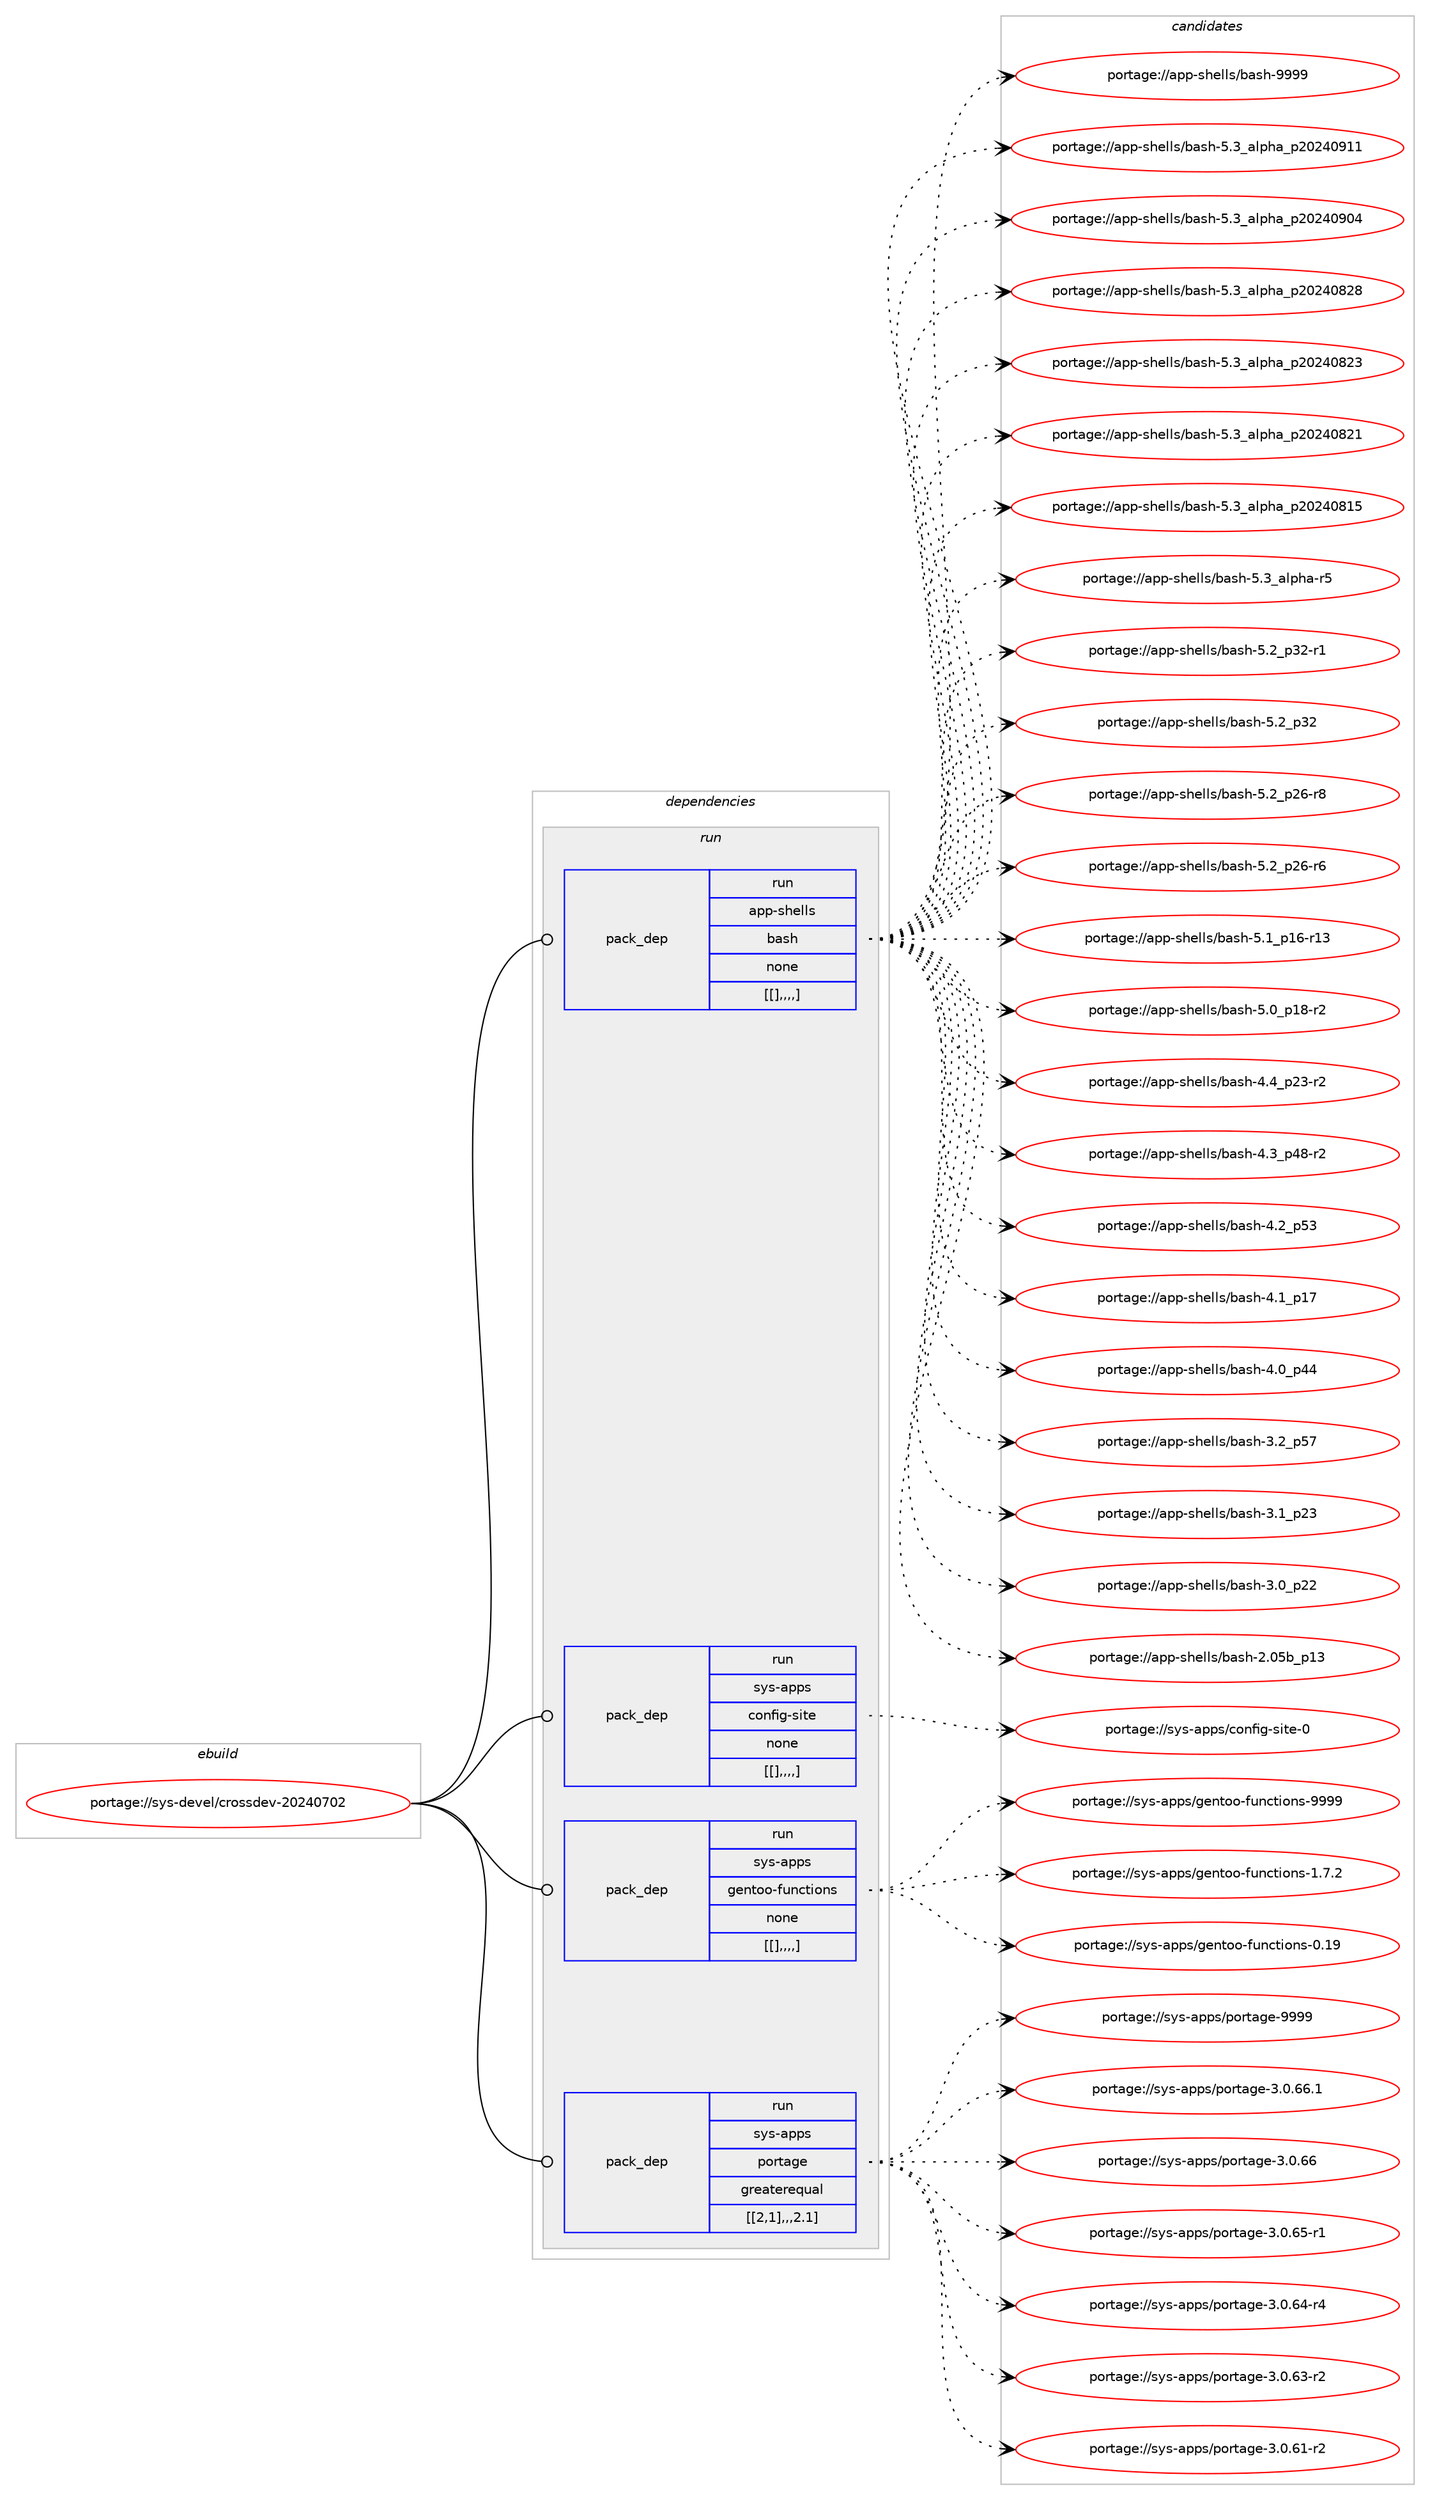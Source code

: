digraph prolog {

# *************
# Graph options
# *************

newrank=true;
concentrate=true;
compound=true;
graph [rankdir=LR,fontname=Helvetica,fontsize=10,ranksep=1.5];#, ranksep=2.5, nodesep=0.2];
edge  [arrowhead=vee];
node  [fontname=Helvetica,fontsize=10];

# **********
# The ebuild
# **********

subgraph cluster_leftcol {
color=gray;
label=<<i>ebuild</i>>;
id [label="portage://sys-devel/crossdev-20240702", color=red, width=4, href="../sys-devel/crossdev-20240702.svg"];
}

# ****************
# The dependencies
# ****************

subgraph cluster_midcol {
color=gray;
label=<<i>dependencies</i>>;
subgraph cluster_compile {
fillcolor="#eeeeee";
style=filled;
label=<<i>compile</i>>;
}
subgraph cluster_compileandrun {
fillcolor="#eeeeee";
style=filled;
label=<<i>compile and run</i>>;
}
subgraph cluster_run {
fillcolor="#eeeeee";
style=filled;
label=<<i>run</i>>;
subgraph pack14800 {
dependency23828 [label=<<TABLE BORDER="0" CELLBORDER="1" CELLSPACING="0" CELLPADDING="4" WIDTH="220"><TR><TD ROWSPAN="6" CELLPADDING="30">pack_dep</TD></TR><TR><TD WIDTH="110">run</TD></TR><TR><TD>app-shells</TD></TR><TR><TD>bash</TD></TR><TR><TD>none</TD></TR><TR><TD>[[],,,,]</TD></TR></TABLE>>, shape=none, color=blue];
}
id:e -> dependency23828:w [weight=20,style="solid",arrowhead="odot"];
subgraph pack14801 {
dependency23829 [label=<<TABLE BORDER="0" CELLBORDER="1" CELLSPACING="0" CELLPADDING="4" WIDTH="220"><TR><TD ROWSPAN="6" CELLPADDING="30">pack_dep</TD></TR><TR><TD WIDTH="110">run</TD></TR><TR><TD>sys-apps</TD></TR><TR><TD>config-site</TD></TR><TR><TD>none</TD></TR><TR><TD>[[],,,,]</TD></TR></TABLE>>, shape=none, color=blue];
}
id:e -> dependency23829:w [weight=20,style="solid",arrowhead="odot"];
subgraph pack14802 {
dependency23830 [label=<<TABLE BORDER="0" CELLBORDER="1" CELLSPACING="0" CELLPADDING="4" WIDTH="220"><TR><TD ROWSPAN="6" CELLPADDING="30">pack_dep</TD></TR><TR><TD WIDTH="110">run</TD></TR><TR><TD>sys-apps</TD></TR><TR><TD>gentoo-functions</TD></TR><TR><TD>none</TD></TR><TR><TD>[[],,,,]</TD></TR></TABLE>>, shape=none, color=blue];
}
id:e -> dependency23830:w [weight=20,style="solid",arrowhead="odot"];
subgraph pack14803 {
dependency23831 [label=<<TABLE BORDER="0" CELLBORDER="1" CELLSPACING="0" CELLPADDING="4" WIDTH="220"><TR><TD ROWSPAN="6" CELLPADDING="30">pack_dep</TD></TR><TR><TD WIDTH="110">run</TD></TR><TR><TD>sys-apps</TD></TR><TR><TD>portage</TD></TR><TR><TD>greaterequal</TD></TR><TR><TD>[[2,1],,,2.1]</TD></TR></TABLE>>, shape=none, color=blue];
}
id:e -> dependency23831:w [weight=20,style="solid",arrowhead="odot"];
}
}

# **************
# The candidates
# **************

subgraph cluster_choices {
rank=same;
color=gray;
label=<<i>candidates</i>>;

subgraph choice14800 {
color=black;
nodesep=1;
choice97112112451151041011081081154798971151044557575757 [label="portage://app-shells/bash-9999", color=red, width=4,href="../app-shells/bash-9999.svg"];
choice971121124511510410110810811547989711510445534651959710811210497951125048505248574949 [label="portage://app-shells/bash-5.3_alpha_p20240911", color=red, width=4,href="../app-shells/bash-5.3_alpha_p20240911.svg"];
choice971121124511510410110810811547989711510445534651959710811210497951125048505248574852 [label="portage://app-shells/bash-5.3_alpha_p20240904", color=red, width=4,href="../app-shells/bash-5.3_alpha_p20240904.svg"];
choice971121124511510410110810811547989711510445534651959710811210497951125048505248565056 [label="portage://app-shells/bash-5.3_alpha_p20240828", color=red, width=4,href="../app-shells/bash-5.3_alpha_p20240828.svg"];
choice971121124511510410110810811547989711510445534651959710811210497951125048505248565051 [label="portage://app-shells/bash-5.3_alpha_p20240823", color=red, width=4,href="../app-shells/bash-5.3_alpha_p20240823.svg"];
choice971121124511510410110810811547989711510445534651959710811210497951125048505248565049 [label="portage://app-shells/bash-5.3_alpha_p20240821", color=red, width=4,href="../app-shells/bash-5.3_alpha_p20240821.svg"];
choice971121124511510410110810811547989711510445534651959710811210497951125048505248564953 [label="portage://app-shells/bash-5.3_alpha_p20240815", color=red, width=4,href="../app-shells/bash-5.3_alpha_p20240815.svg"];
choice9711211245115104101108108115479897115104455346519597108112104974511453 [label="portage://app-shells/bash-5.3_alpha-r5", color=red, width=4,href="../app-shells/bash-5.3_alpha-r5.svg"];
choice9711211245115104101108108115479897115104455346509511251504511449 [label="portage://app-shells/bash-5.2_p32-r1", color=red, width=4,href="../app-shells/bash-5.2_p32-r1.svg"];
choice971121124511510410110810811547989711510445534650951125150 [label="portage://app-shells/bash-5.2_p32", color=red, width=4,href="../app-shells/bash-5.2_p32.svg"];
choice9711211245115104101108108115479897115104455346509511250544511456 [label="portage://app-shells/bash-5.2_p26-r8", color=red, width=4,href="../app-shells/bash-5.2_p26-r8.svg"];
choice9711211245115104101108108115479897115104455346509511250544511454 [label="portage://app-shells/bash-5.2_p26-r6", color=red, width=4,href="../app-shells/bash-5.2_p26-r6.svg"];
choice971121124511510410110810811547989711510445534649951124954451144951 [label="portage://app-shells/bash-5.1_p16-r13", color=red, width=4,href="../app-shells/bash-5.1_p16-r13.svg"];
choice9711211245115104101108108115479897115104455346489511249564511450 [label="portage://app-shells/bash-5.0_p18-r2", color=red, width=4,href="../app-shells/bash-5.0_p18-r2.svg"];
choice9711211245115104101108108115479897115104455246529511250514511450 [label="portage://app-shells/bash-4.4_p23-r2", color=red, width=4,href="../app-shells/bash-4.4_p23-r2.svg"];
choice9711211245115104101108108115479897115104455246519511252564511450 [label="portage://app-shells/bash-4.3_p48-r2", color=red, width=4,href="../app-shells/bash-4.3_p48-r2.svg"];
choice971121124511510410110810811547989711510445524650951125351 [label="portage://app-shells/bash-4.2_p53", color=red, width=4,href="../app-shells/bash-4.2_p53.svg"];
choice971121124511510410110810811547989711510445524649951124955 [label="portage://app-shells/bash-4.1_p17", color=red, width=4,href="../app-shells/bash-4.1_p17.svg"];
choice971121124511510410110810811547989711510445524648951125252 [label="portage://app-shells/bash-4.0_p44", color=red, width=4,href="../app-shells/bash-4.0_p44.svg"];
choice971121124511510410110810811547989711510445514650951125355 [label="portage://app-shells/bash-3.2_p57", color=red, width=4,href="../app-shells/bash-3.2_p57.svg"];
choice971121124511510410110810811547989711510445514649951125051 [label="portage://app-shells/bash-3.1_p23", color=red, width=4,href="../app-shells/bash-3.1_p23.svg"];
choice971121124511510410110810811547989711510445514648951125050 [label="portage://app-shells/bash-3.0_p22", color=red, width=4,href="../app-shells/bash-3.0_p22.svg"];
choice9711211245115104101108108115479897115104455046485398951124951 [label="portage://app-shells/bash-2.05b_p13", color=red, width=4,href="../app-shells/bash-2.05b_p13.svg"];
dependency23828:e -> choice97112112451151041011081081154798971151044557575757:w [style=dotted,weight="100"];
dependency23828:e -> choice971121124511510410110810811547989711510445534651959710811210497951125048505248574949:w [style=dotted,weight="100"];
dependency23828:e -> choice971121124511510410110810811547989711510445534651959710811210497951125048505248574852:w [style=dotted,weight="100"];
dependency23828:e -> choice971121124511510410110810811547989711510445534651959710811210497951125048505248565056:w [style=dotted,weight="100"];
dependency23828:e -> choice971121124511510410110810811547989711510445534651959710811210497951125048505248565051:w [style=dotted,weight="100"];
dependency23828:e -> choice971121124511510410110810811547989711510445534651959710811210497951125048505248565049:w [style=dotted,weight="100"];
dependency23828:e -> choice971121124511510410110810811547989711510445534651959710811210497951125048505248564953:w [style=dotted,weight="100"];
dependency23828:e -> choice9711211245115104101108108115479897115104455346519597108112104974511453:w [style=dotted,weight="100"];
dependency23828:e -> choice9711211245115104101108108115479897115104455346509511251504511449:w [style=dotted,weight="100"];
dependency23828:e -> choice971121124511510410110810811547989711510445534650951125150:w [style=dotted,weight="100"];
dependency23828:e -> choice9711211245115104101108108115479897115104455346509511250544511456:w [style=dotted,weight="100"];
dependency23828:e -> choice9711211245115104101108108115479897115104455346509511250544511454:w [style=dotted,weight="100"];
dependency23828:e -> choice971121124511510410110810811547989711510445534649951124954451144951:w [style=dotted,weight="100"];
dependency23828:e -> choice9711211245115104101108108115479897115104455346489511249564511450:w [style=dotted,weight="100"];
dependency23828:e -> choice9711211245115104101108108115479897115104455246529511250514511450:w [style=dotted,weight="100"];
dependency23828:e -> choice9711211245115104101108108115479897115104455246519511252564511450:w [style=dotted,weight="100"];
dependency23828:e -> choice971121124511510410110810811547989711510445524650951125351:w [style=dotted,weight="100"];
dependency23828:e -> choice971121124511510410110810811547989711510445524649951124955:w [style=dotted,weight="100"];
dependency23828:e -> choice971121124511510410110810811547989711510445524648951125252:w [style=dotted,weight="100"];
dependency23828:e -> choice971121124511510410110810811547989711510445514650951125355:w [style=dotted,weight="100"];
dependency23828:e -> choice971121124511510410110810811547989711510445514649951125051:w [style=dotted,weight="100"];
dependency23828:e -> choice971121124511510410110810811547989711510445514648951125050:w [style=dotted,weight="100"];
dependency23828:e -> choice9711211245115104101108108115479897115104455046485398951124951:w [style=dotted,weight="100"];
}
subgraph choice14801 {
color=black;
nodesep=1;
choice11512111545971121121154799111110102105103451151051161014548 [label="portage://sys-apps/config-site-0", color=red, width=4,href="../sys-apps/config-site-0.svg"];
dependency23829:e -> choice11512111545971121121154799111110102105103451151051161014548:w [style=dotted,weight="100"];
}
subgraph choice14802 {
color=black;
nodesep=1;
choice11512111545971121121154710310111011611111145102117110991161051111101154557575757 [label="portage://sys-apps/gentoo-functions-9999", color=red, width=4,href="../sys-apps/gentoo-functions-9999.svg"];
choice1151211154597112112115471031011101161111114510211711099116105111110115454946554650 [label="portage://sys-apps/gentoo-functions-1.7.2", color=red, width=4,href="../sys-apps/gentoo-functions-1.7.2.svg"];
choice11512111545971121121154710310111011611111145102117110991161051111101154548464957 [label="portage://sys-apps/gentoo-functions-0.19", color=red, width=4,href="../sys-apps/gentoo-functions-0.19.svg"];
dependency23830:e -> choice11512111545971121121154710310111011611111145102117110991161051111101154557575757:w [style=dotted,weight="100"];
dependency23830:e -> choice1151211154597112112115471031011101161111114510211711099116105111110115454946554650:w [style=dotted,weight="100"];
dependency23830:e -> choice11512111545971121121154710310111011611111145102117110991161051111101154548464957:w [style=dotted,weight="100"];
}
subgraph choice14803 {
color=black;
nodesep=1;
choice115121115459711211211547112111114116971031014557575757 [label="portage://sys-apps/portage-9999", color=red, width=4,href="../sys-apps/portage-9999.svg"];
choice11512111545971121121154711211111411697103101455146484654544649 [label="portage://sys-apps/portage-3.0.66.1", color=red, width=4,href="../sys-apps/portage-3.0.66.1.svg"];
choice1151211154597112112115471121111141169710310145514648465454 [label="portage://sys-apps/portage-3.0.66", color=red, width=4,href="../sys-apps/portage-3.0.66.svg"];
choice11512111545971121121154711211111411697103101455146484654534511449 [label="portage://sys-apps/portage-3.0.65-r1", color=red, width=4,href="../sys-apps/portage-3.0.65-r1.svg"];
choice11512111545971121121154711211111411697103101455146484654524511452 [label="portage://sys-apps/portage-3.0.64-r4", color=red, width=4,href="../sys-apps/portage-3.0.64-r4.svg"];
choice11512111545971121121154711211111411697103101455146484654514511450 [label="portage://sys-apps/portage-3.0.63-r2", color=red, width=4,href="../sys-apps/portage-3.0.63-r2.svg"];
choice11512111545971121121154711211111411697103101455146484654494511450 [label="portage://sys-apps/portage-3.0.61-r2", color=red, width=4,href="../sys-apps/portage-3.0.61-r2.svg"];
dependency23831:e -> choice115121115459711211211547112111114116971031014557575757:w [style=dotted,weight="100"];
dependency23831:e -> choice11512111545971121121154711211111411697103101455146484654544649:w [style=dotted,weight="100"];
dependency23831:e -> choice1151211154597112112115471121111141169710310145514648465454:w [style=dotted,weight="100"];
dependency23831:e -> choice11512111545971121121154711211111411697103101455146484654534511449:w [style=dotted,weight="100"];
dependency23831:e -> choice11512111545971121121154711211111411697103101455146484654524511452:w [style=dotted,weight="100"];
dependency23831:e -> choice11512111545971121121154711211111411697103101455146484654514511450:w [style=dotted,weight="100"];
dependency23831:e -> choice11512111545971121121154711211111411697103101455146484654494511450:w [style=dotted,weight="100"];
}
}

}
